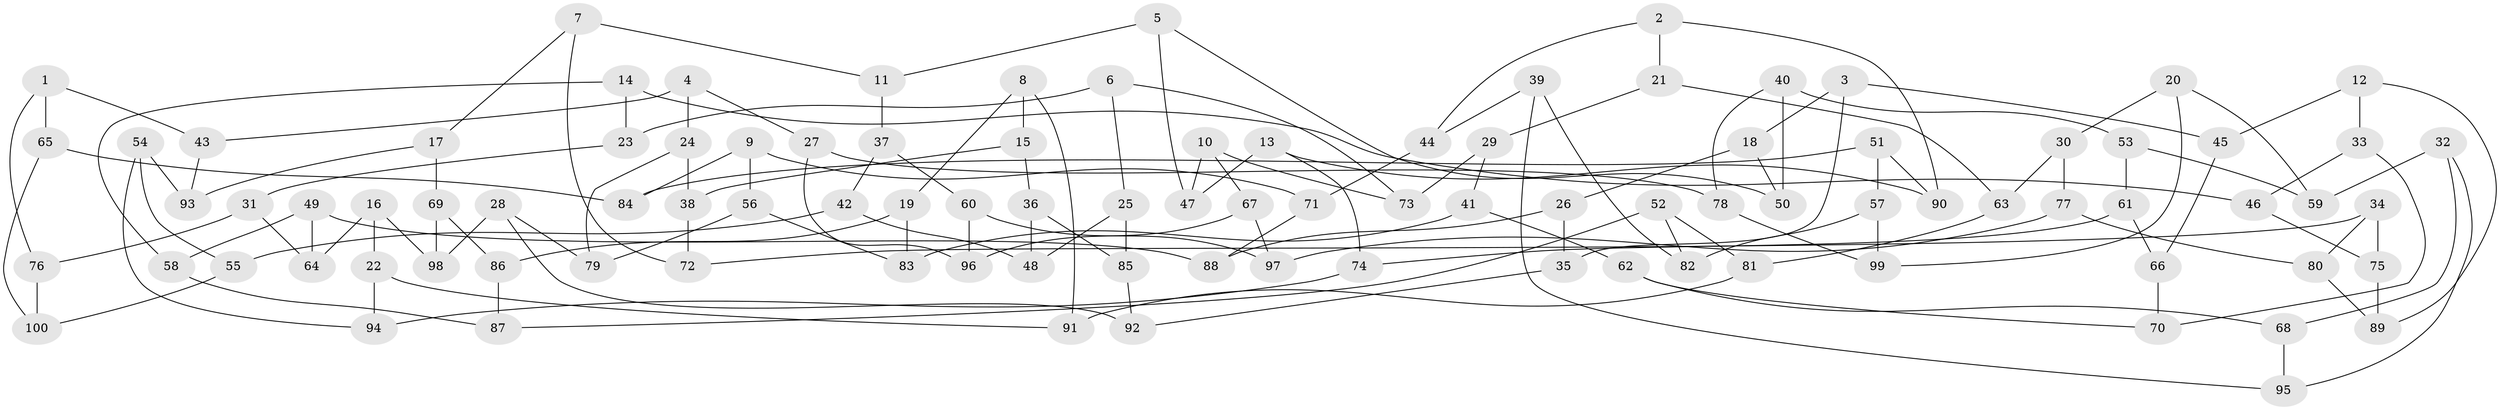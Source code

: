 // Generated by graph-tools (version 1.1) at 2025/11/02/21/25 10:11:15]
// undirected, 100 vertices, 150 edges
graph export_dot {
graph [start="1"]
  node [color=gray90,style=filled];
  1;
  2;
  3;
  4;
  5;
  6;
  7;
  8;
  9;
  10;
  11;
  12;
  13;
  14;
  15;
  16;
  17;
  18;
  19;
  20;
  21;
  22;
  23;
  24;
  25;
  26;
  27;
  28;
  29;
  30;
  31;
  32;
  33;
  34;
  35;
  36;
  37;
  38;
  39;
  40;
  41;
  42;
  43;
  44;
  45;
  46;
  47;
  48;
  49;
  50;
  51;
  52;
  53;
  54;
  55;
  56;
  57;
  58;
  59;
  60;
  61;
  62;
  63;
  64;
  65;
  66;
  67;
  68;
  69;
  70;
  71;
  72;
  73;
  74;
  75;
  76;
  77;
  78;
  79;
  80;
  81;
  82;
  83;
  84;
  85;
  86;
  87;
  88;
  89;
  90;
  91;
  92;
  93;
  94;
  95;
  96;
  97;
  98;
  99;
  100;
  1 -- 76;
  1 -- 65;
  1 -- 43;
  2 -- 90;
  2 -- 21;
  2 -- 44;
  3 -- 35;
  3 -- 45;
  3 -- 18;
  4 -- 43;
  4 -- 27;
  4 -- 24;
  5 -- 50;
  5 -- 47;
  5 -- 11;
  6 -- 73;
  6 -- 25;
  6 -- 23;
  7 -- 11;
  7 -- 72;
  7 -- 17;
  8 -- 15;
  8 -- 91;
  8 -- 19;
  9 -- 71;
  9 -- 84;
  9 -- 56;
  10 -- 47;
  10 -- 67;
  10 -- 73;
  11 -- 37;
  12 -- 33;
  12 -- 89;
  12 -- 45;
  13 -- 90;
  13 -- 74;
  13 -- 47;
  14 -- 23;
  14 -- 46;
  14 -- 58;
  15 -- 38;
  15 -- 36;
  16 -- 22;
  16 -- 64;
  16 -- 98;
  17 -- 93;
  17 -- 69;
  18 -- 26;
  18 -- 50;
  19 -- 86;
  19 -- 83;
  20 -- 30;
  20 -- 99;
  20 -- 59;
  21 -- 29;
  21 -- 63;
  22 -- 91;
  22 -- 94;
  23 -- 31;
  24 -- 38;
  24 -- 79;
  25 -- 85;
  25 -- 48;
  26 -- 88;
  26 -- 35;
  27 -- 96;
  27 -- 78;
  28 -- 79;
  28 -- 92;
  28 -- 98;
  29 -- 41;
  29 -- 73;
  30 -- 77;
  30 -- 63;
  31 -- 76;
  31 -- 64;
  32 -- 68;
  32 -- 59;
  32 -- 95;
  33 -- 70;
  33 -- 46;
  34 -- 75;
  34 -- 80;
  34 -- 72;
  35 -- 92;
  36 -- 85;
  36 -- 48;
  37 -- 42;
  37 -- 60;
  38 -- 72;
  39 -- 44;
  39 -- 95;
  39 -- 82;
  40 -- 78;
  40 -- 50;
  40 -- 53;
  41 -- 83;
  41 -- 62;
  42 -- 48;
  42 -- 55;
  43 -- 93;
  44 -- 71;
  45 -- 66;
  46 -- 75;
  49 -- 64;
  49 -- 88;
  49 -- 58;
  51 -- 57;
  51 -- 84;
  51 -- 90;
  52 -- 82;
  52 -- 81;
  52 -- 87;
  53 -- 59;
  53 -- 61;
  54 -- 55;
  54 -- 93;
  54 -- 94;
  55 -- 100;
  56 -- 79;
  56 -- 83;
  57 -- 99;
  57 -- 82;
  58 -- 87;
  60 -- 96;
  60 -- 97;
  61 -- 66;
  61 -- 74;
  62 -- 70;
  62 -- 68;
  63 -- 81;
  65 -- 84;
  65 -- 100;
  66 -- 70;
  67 -- 96;
  67 -- 97;
  68 -- 95;
  69 -- 98;
  69 -- 86;
  71 -- 88;
  74 -- 94;
  75 -- 89;
  76 -- 100;
  77 -- 97;
  77 -- 80;
  78 -- 99;
  80 -- 89;
  81 -- 91;
  85 -- 92;
  86 -- 87;
}

